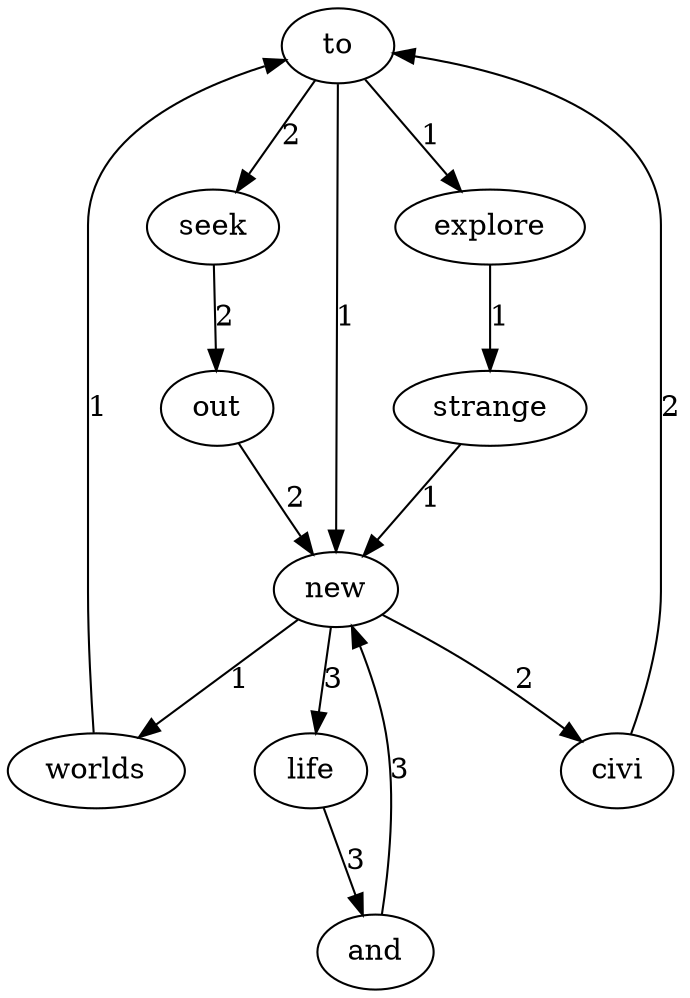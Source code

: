 digraph G {
to->explore[label=1];to->seek[label=2];to->new[label=1];explore->strange[label=1];strange->new[label=1];new->worlds[label=1];new->life[label=3];new->civi[label=2];worlds->to[label=1];seek->out[label=2];out->new[label=2];life->and[label=3];and->new[label=3];civi->to[label=2];}
